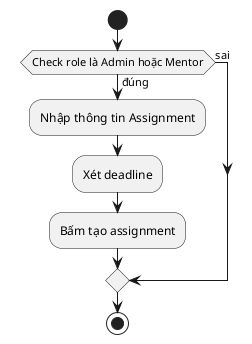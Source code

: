 @startuml TaoAssignment
start
if (Check role là Admin hoặc Mentor) is (đúng) then
:Nhập thông tin Assignment;
:Xét deadline;
:Bấm tạo assignment;
else (sai)
endif
stop
@enduml